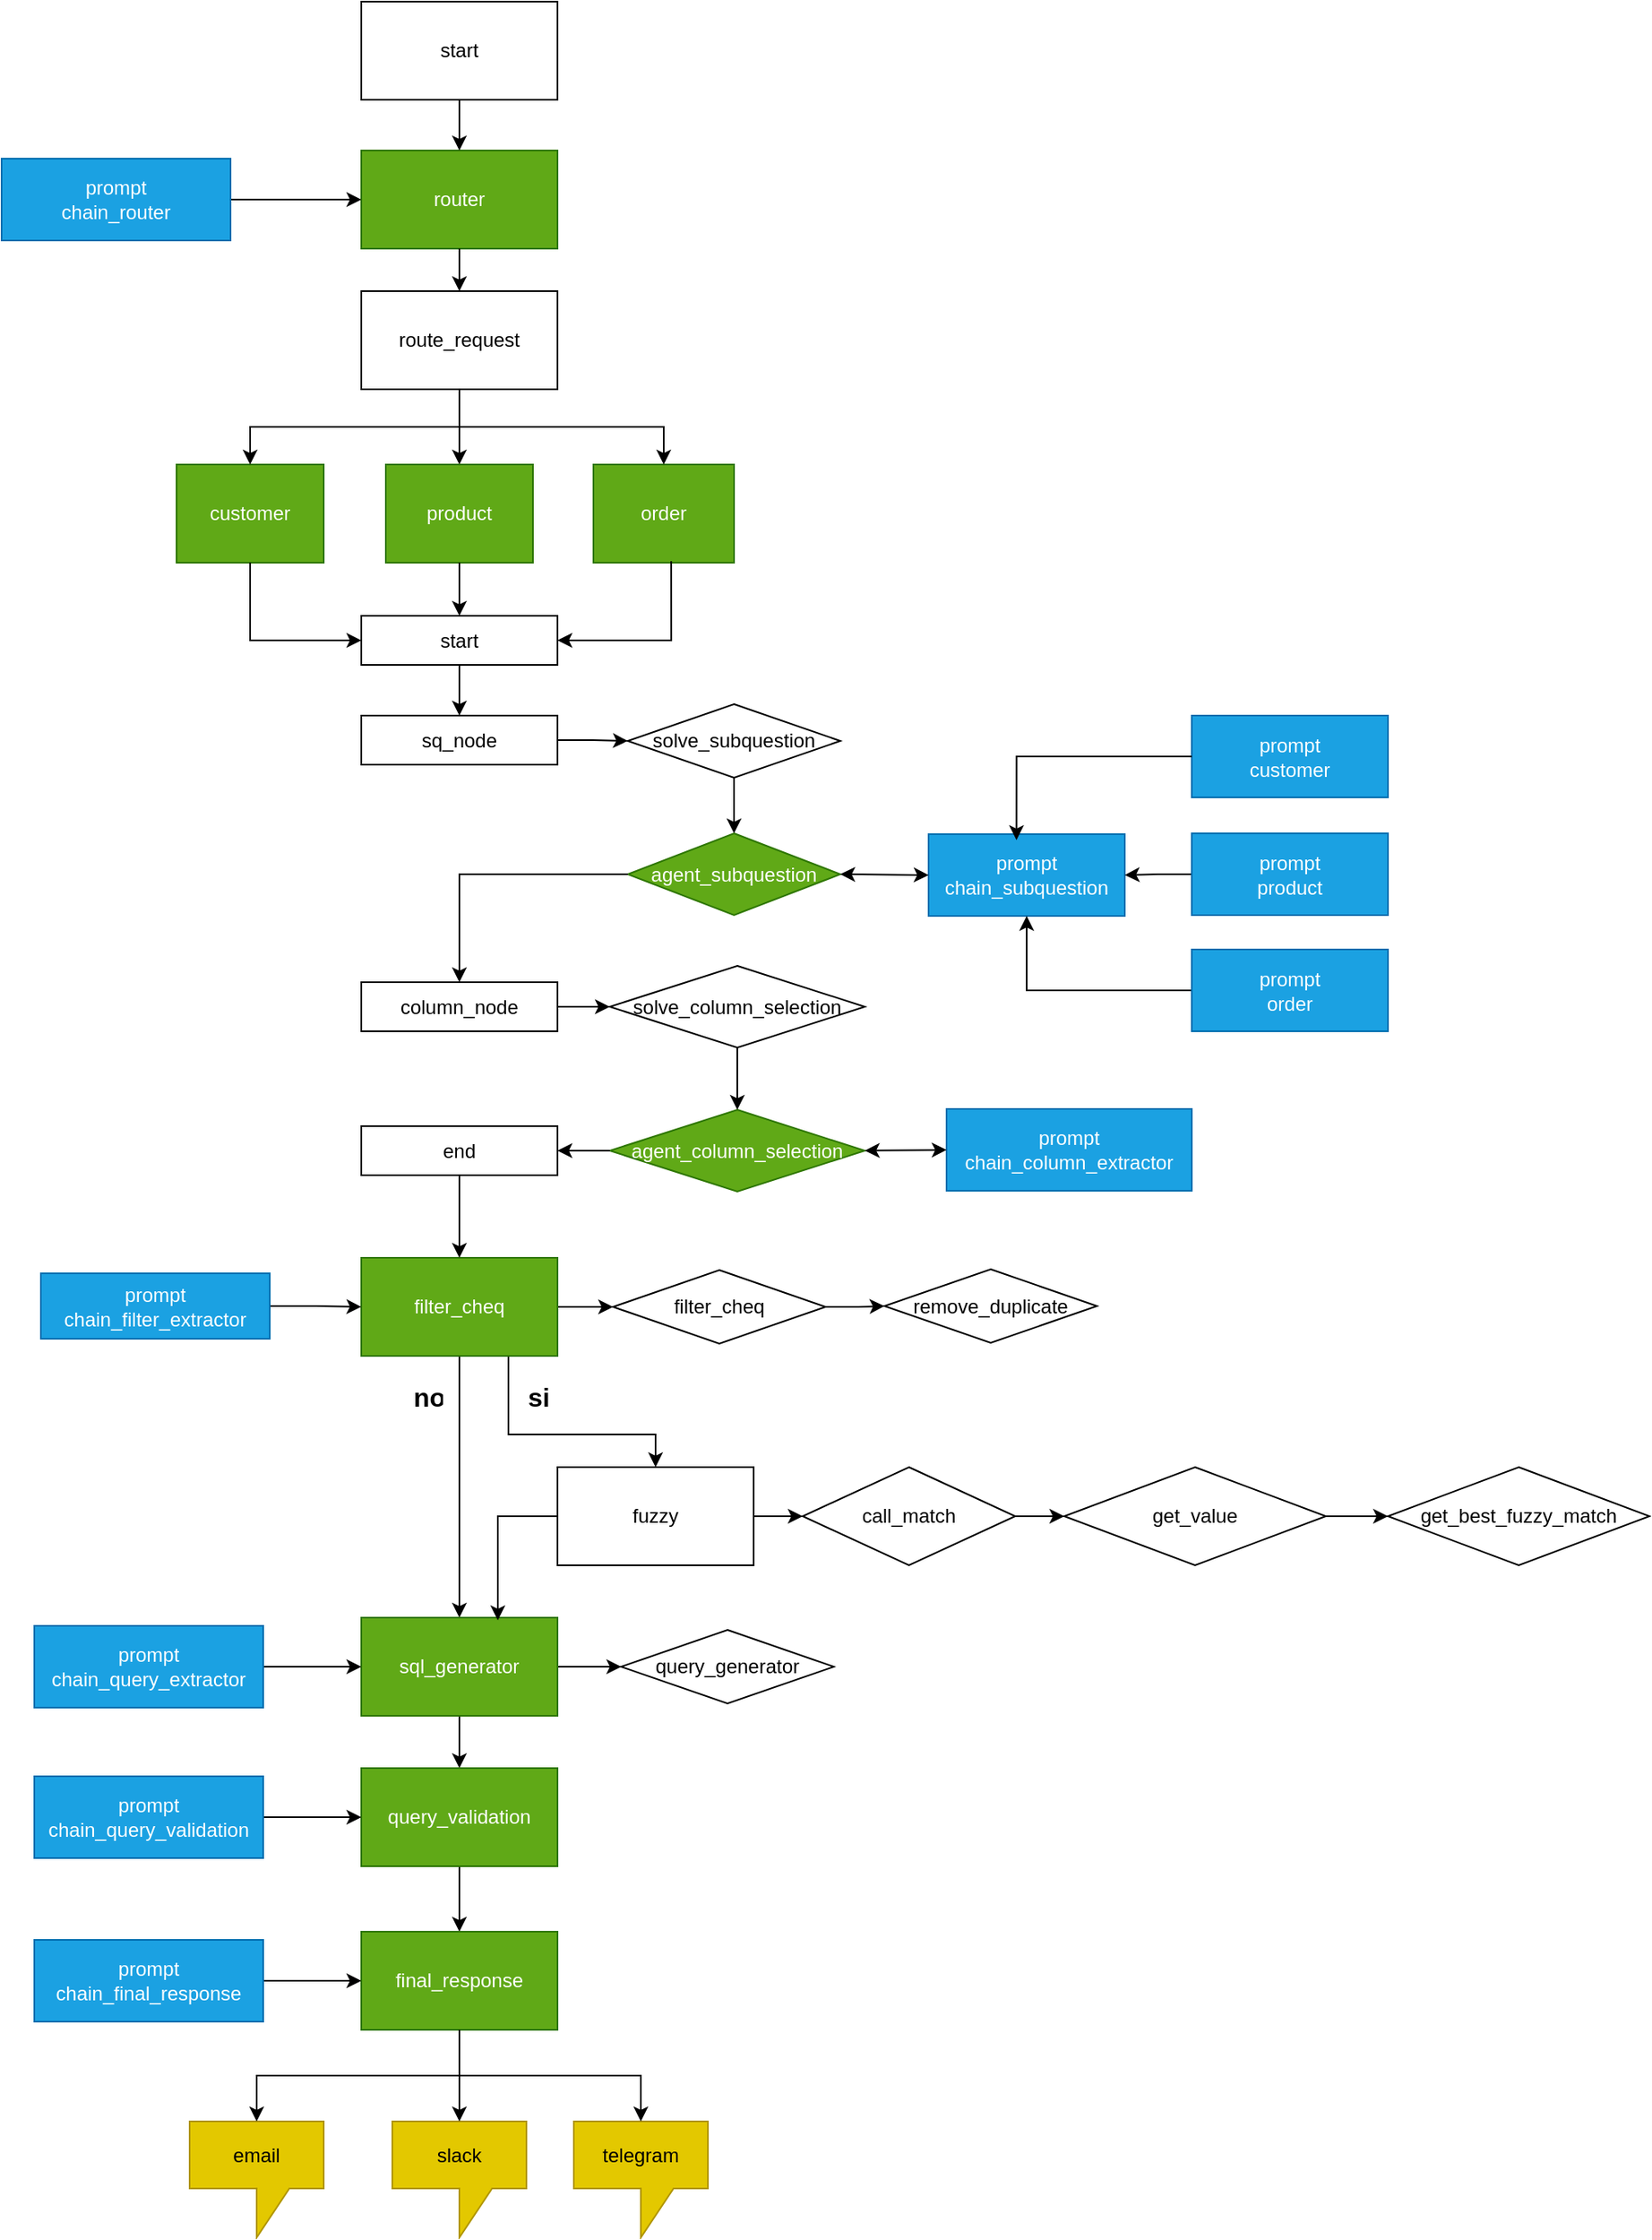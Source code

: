 <mxfile version="28.1.2">
  <diagram name="Página-1" id="yMN2R970tdEyCZdogHUm">
    <mxGraphModel dx="2560" dy="1496" grid="1" gridSize="10" guides="1" tooltips="1" connect="1" arrows="1" fold="1" page="1" pageScale="1" pageWidth="827" pageHeight="1169" math="0" shadow="0">
      <root>
        <mxCell id="wq5FVe9Nyy9I_SddA6Sb-0" />
        <mxCell id="wq5FVe9Nyy9I_SddA6Sb-1" parent="wq5FVe9Nyy9I_SddA6Sb-0" />
        <mxCell id="wq5FVe9Nyy9I_SddA6Sb-3" value="start" style="rounded=0;whiteSpace=wrap;html=1;" parent="wq5FVe9Nyy9I_SddA6Sb-1" vertex="1">
          <mxGeometry x="450" y="54" width="120" height="60" as="geometry" />
        </mxCell>
        <mxCell id="wq5FVe9Nyy9I_SddA6Sb-6" value="router" style="rounded=0;whiteSpace=wrap;html=1;fillColor=#60a917;fontColor=#ffffff;strokeColor=#2D7600;" parent="wq5FVe9Nyy9I_SddA6Sb-1" vertex="1">
          <mxGeometry x="450" y="145" width="120" height="60" as="geometry" />
        </mxCell>
        <mxCell id="wq5FVe9Nyy9I_SddA6Sb-8" value="start" style="rounded=0;whiteSpace=wrap;html=1;" parent="wq5FVe9Nyy9I_SddA6Sb-1" vertex="1">
          <mxGeometry x="450" y="429.5" width="120" height="30" as="geometry" />
        </mxCell>
        <mxCell id="wq5FVe9Nyy9I_SddA6Sb-9" style="edgeStyle=orthogonalEdgeStyle;rounded=0;orthogonalLoop=1;jettySize=auto;html=1;entryX=0;entryY=0.5;entryDx=0;entryDy=0;" parent="wq5FVe9Nyy9I_SddA6Sb-1" source="wq5FVe9Nyy9I_SddA6Sb-10" target="wq5FVe9Nyy9I_SddA6Sb-12" edge="1">
          <mxGeometry relative="1" as="geometry">
            <mxPoint x="604" y="505.5" as="targetPoint" />
          </mxGeometry>
        </mxCell>
        <mxCell id="wq5FVe9Nyy9I_SddA6Sb-10" value="sq_node" style="rounded=0;whiteSpace=wrap;html=1;" parent="wq5FVe9Nyy9I_SddA6Sb-1" vertex="1">
          <mxGeometry x="450" y="490.5" width="120" height="30" as="geometry" />
        </mxCell>
        <mxCell id="ncL1PexQsINka4UEdf1l-0" style="edgeStyle=orthogonalEdgeStyle;rounded=0;orthogonalLoop=1;jettySize=auto;html=1;entryX=0.5;entryY=0;entryDx=0;entryDy=0;" parent="wq5FVe9Nyy9I_SddA6Sb-1" source="wq5FVe9Nyy9I_SddA6Sb-12" target="wq5FVe9Nyy9I_SddA6Sb-14" edge="1">
          <mxGeometry relative="1" as="geometry" />
        </mxCell>
        <mxCell id="wq5FVe9Nyy9I_SddA6Sb-12" value="solve_subquestion" style="rhombus;whiteSpace=wrap;html=1;" parent="wq5FVe9Nyy9I_SddA6Sb-1" vertex="1">
          <mxGeometry x="613" y="483.5" width="130" height="45" as="geometry" />
        </mxCell>
        <mxCell id="wq5FVe9Nyy9I_SddA6Sb-14" value="agent_subquestion" style="rhombus;whiteSpace=wrap;html=1;fillColor=#60a917;fontColor=#ffffff;strokeColor=#2D7600;" parent="wq5FVe9Nyy9I_SddA6Sb-1" vertex="1">
          <mxGeometry x="613" y="562.5" width="130" height="50" as="geometry" />
        </mxCell>
        <mxCell id="wq5FVe9Nyy9I_SddA6Sb-15" value="prompt&lt;div&gt;chain_subquestion&lt;/div&gt;" style="rounded=0;whiteSpace=wrap;html=1;fillColor=#1ba1e2;fontColor=#ffffff;strokeColor=#006EAF;" parent="wq5FVe9Nyy9I_SddA6Sb-1" vertex="1">
          <mxGeometry x="797" y="563" width="120" height="50" as="geometry" />
        </mxCell>
        <mxCell id="wq5FVe9Nyy9I_SddA6Sb-16" value="" style="endArrow=classic;startArrow=classic;html=1;rounded=0;exitX=0;exitY=0.5;exitDx=0;exitDy=0;entryX=1;entryY=0.5;entryDx=0;entryDy=0;" parent="wq5FVe9Nyy9I_SddA6Sb-1" source="wq5FVe9Nyy9I_SddA6Sb-15" target="wq5FVe9Nyy9I_SddA6Sb-14" edge="1">
          <mxGeometry width="50" height="50" relative="1" as="geometry">
            <mxPoint x="589" y="698.5" as="sourcePoint" />
            <mxPoint x="639" y="648.5" as="targetPoint" />
          </mxGeometry>
        </mxCell>
        <mxCell id="wq5FVe9Nyy9I_SddA6Sb-17" value="column_node" style="rounded=0;whiteSpace=wrap;html=1;" parent="wq5FVe9Nyy9I_SddA6Sb-1" vertex="1">
          <mxGeometry x="450" y="653.5" width="120" height="30" as="geometry" />
        </mxCell>
        <mxCell id="wq5FVe9Nyy9I_SddA6Sb-19" value="solve_column_selection" style="rhombus;whiteSpace=wrap;html=1;" parent="wq5FVe9Nyy9I_SddA6Sb-1" vertex="1">
          <mxGeometry x="602" y="643.5" width="156" height="50" as="geometry" />
        </mxCell>
        <mxCell id="wq5FVe9Nyy9I_SddA6Sb-21" value="agent_column_selection" style="rhombus;whiteSpace=wrap;html=1;fillColor=#60a917;fontColor=#ffffff;strokeColor=#2D7600;" parent="wq5FVe9Nyy9I_SddA6Sb-1" vertex="1">
          <mxGeometry x="602" y="731.5" width="156" height="50" as="geometry" />
        </mxCell>
        <mxCell id="wq5FVe9Nyy9I_SddA6Sb-22" value="prompt&lt;div&gt;chain_column_extractor&lt;/div&gt;" style="rounded=0;whiteSpace=wrap;html=1;fillColor=#1ba1e2;fontColor=#ffffff;strokeColor=#006EAF;" parent="wq5FVe9Nyy9I_SddA6Sb-1" vertex="1">
          <mxGeometry x="808" y="731" width="150" height="50" as="geometry" />
        </mxCell>
        <mxCell id="wq5FVe9Nyy9I_SddA6Sb-23" value="" style="endArrow=classic;startArrow=classic;html=1;rounded=0;exitX=0;exitY=0.5;exitDx=0;exitDy=0;entryX=1;entryY=0.5;entryDx=0;entryDy=0;" parent="wq5FVe9Nyy9I_SddA6Sb-1" source="wq5FVe9Nyy9I_SddA6Sb-22" target="wq5FVe9Nyy9I_SddA6Sb-21" edge="1">
          <mxGeometry width="50" height="50" relative="1" as="geometry">
            <mxPoint x="532" y="659.5" as="sourcePoint" />
            <mxPoint x="743.0" y="720.5" as="targetPoint" />
          </mxGeometry>
        </mxCell>
        <mxCell id="wq5FVe9Nyy9I_SddA6Sb-25" value="end" style="rounded=0;whiteSpace=wrap;html=1;" parent="wq5FVe9Nyy9I_SddA6Sb-1" vertex="1">
          <mxGeometry x="450" y="741.5" width="120" height="30" as="geometry" />
        </mxCell>
        <mxCell id="wq5FVe9Nyy9I_SddA6Sb-26" style="edgeStyle=orthogonalEdgeStyle;rounded=0;orthogonalLoop=1;jettySize=auto;html=1;entryX=0;entryY=0.5;entryDx=0;entryDy=0;" parent="wq5FVe9Nyy9I_SddA6Sb-1" source="wq5FVe9Nyy9I_SddA6Sb-29" target="wq5FVe9Nyy9I_SddA6Sb-33" edge="1">
          <mxGeometry relative="1" as="geometry" />
        </mxCell>
        <mxCell id="wq5FVe9Nyy9I_SddA6Sb-27" style="edgeStyle=orthogonalEdgeStyle;rounded=0;orthogonalLoop=1;jettySize=auto;html=1;entryX=0.5;entryY=0;entryDx=0;entryDy=0;exitX=0.75;exitY=1;exitDx=0;exitDy=0;" parent="wq5FVe9Nyy9I_SddA6Sb-1" source="wq5FVe9Nyy9I_SddA6Sb-29" target="wq5FVe9Nyy9I_SddA6Sb-35" edge="1">
          <mxGeometry relative="1" as="geometry">
            <Array as="points">
              <mxPoint x="540" y="930" />
              <mxPoint x="630" y="930" />
            </Array>
          </mxGeometry>
        </mxCell>
        <mxCell id="wq5FVe9Nyy9I_SddA6Sb-28" style="edgeStyle=orthogonalEdgeStyle;rounded=0;orthogonalLoop=1;jettySize=auto;html=1;entryX=0.5;entryY=0;entryDx=0;entryDy=0;" parent="wq5FVe9Nyy9I_SddA6Sb-1" source="wq5FVe9Nyy9I_SddA6Sb-29" target="wq5FVe9Nyy9I_SddA6Sb-43" edge="1">
          <mxGeometry relative="1" as="geometry" />
        </mxCell>
        <mxCell id="wq5FVe9Nyy9I_SddA6Sb-29" value="filter_cheq" style="rounded=0;whiteSpace=wrap;html=1;fillColor=#60a917;fontColor=#ffffff;strokeColor=#2D7600;" parent="wq5FVe9Nyy9I_SddA6Sb-1" vertex="1">
          <mxGeometry x="450" y="822" width="120" height="60" as="geometry" />
        </mxCell>
        <mxCell id="pvVvnweU8bJruUa9JsGr-10" style="edgeStyle=orthogonalEdgeStyle;rounded=0;orthogonalLoop=1;jettySize=auto;html=1;" parent="wq5FVe9Nyy9I_SddA6Sb-1" source="wq5FVe9Nyy9I_SddA6Sb-30" target="wq5FVe9Nyy9I_SddA6Sb-29" edge="1">
          <mxGeometry relative="1" as="geometry" />
        </mxCell>
        <mxCell id="wq5FVe9Nyy9I_SddA6Sb-30" value="prompt&lt;div&gt;chain_filter_extractor&lt;/div&gt;" style="rounded=0;whiteSpace=wrap;html=1;fillColor=#1ba1e2;fontColor=#ffffff;strokeColor=#006EAF;" parent="wq5FVe9Nyy9I_SddA6Sb-1" vertex="1">
          <mxGeometry x="254" y="831.5" width="140" height="40" as="geometry" />
        </mxCell>
        <mxCell id="pvVvnweU8bJruUa9JsGr-14" style="edgeStyle=orthogonalEdgeStyle;rounded=0;orthogonalLoop=1;jettySize=auto;html=1;entryX=0;entryY=0.5;entryDx=0;entryDy=0;" parent="wq5FVe9Nyy9I_SddA6Sb-1" source="wq5FVe9Nyy9I_SddA6Sb-33" target="wq5FVe9Nyy9I_SddA6Sb-48" edge="1">
          <mxGeometry relative="1" as="geometry" />
        </mxCell>
        <mxCell id="wq5FVe9Nyy9I_SddA6Sb-33" value="filter_cheq" style="rhombus;whiteSpace=wrap;html=1;" parent="wq5FVe9Nyy9I_SddA6Sb-1" vertex="1">
          <mxGeometry x="604" y="829.5" width="130" height="45" as="geometry" />
        </mxCell>
        <mxCell id="pvVvnweU8bJruUa9JsGr-15" style="edgeStyle=orthogonalEdgeStyle;rounded=0;orthogonalLoop=1;jettySize=auto;html=1;entryX=0;entryY=0.5;entryDx=0;entryDy=0;" parent="wq5FVe9Nyy9I_SddA6Sb-1" source="wq5FVe9Nyy9I_SddA6Sb-35" target="wq5FVe9Nyy9I_SddA6Sb-37" edge="1">
          <mxGeometry relative="1" as="geometry" />
        </mxCell>
        <mxCell id="wq5FVe9Nyy9I_SddA6Sb-35" value="fuzzy" style="rounded=0;whiteSpace=wrap;html=1;" parent="wq5FVe9Nyy9I_SddA6Sb-1" vertex="1">
          <mxGeometry x="570" y="950" width="120" height="60" as="geometry" />
        </mxCell>
        <mxCell id="pvVvnweU8bJruUa9JsGr-16" style="edgeStyle=orthogonalEdgeStyle;rounded=0;orthogonalLoop=1;jettySize=auto;html=1;entryX=0;entryY=0.5;entryDx=0;entryDy=0;" parent="wq5FVe9Nyy9I_SddA6Sb-1" source="wq5FVe9Nyy9I_SddA6Sb-37" target="wq5FVe9Nyy9I_SddA6Sb-39" edge="1">
          <mxGeometry relative="1" as="geometry" />
        </mxCell>
        <mxCell id="wq5FVe9Nyy9I_SddA6Sb-37" value="call_match" style="rhombus;whiteSpace=wrap;html=1;" parent="wq5FVe9Nyy9I_SddA6Sb-1" vertex="1">
          <mxGeometry x="720" y="950" width="130" height="60" as="geometry" />
        </mxCell>
        <mxCell id="pvVvnweU8bJruUa9JsGr-17" style="edgeStyle=orthogonalEdgeStyle;rounded=0;orthogonalLoop=1;jettySize=auto;html=1;entryX=0;entryY=0.5;entryDx=0;entryDy=0;" parent="wq5FVe9Nyy9I_SddA6Sb-1" source="wq5FVe9Nyy9I_SddA6Sb-39" target="wq5FVe9Nyy9I_SddA6Sb-40" edge="1">
          <mxGeometry relative="1" as="geometry" />
        </mxCell>
        <mxCell id="wq5FVe9Nyy9I_SddA6Sb-39" value="get_value" style="rhombus;whiteSpace=wrap;html=1;" parent="wq5FVe9Nyy9I_SddA6Sb-1" vertex="1">
          <mxGeometry x="880" y="950" width="160" height="60" as="geometry" />
        </mxCell>
        <mxCell id="wq5FVe9Nyy9I_SddA6Sb-40" value="get_best_fuzzy_match" style="rhombus;whiteSpace=wrap;html=1;" parent="wq5FVe9Nyy9I_SddA6Sb-1" vertex="1">
          <mxGeometry x="1078" y="950" width="160" height="60" as="geometry" />
        </mxCell>
        <mxCell id="wq5FVe9Nyy9I_SddA6Sb-41" style="edgeStyle=orthogonalEdgeStyle;rounded=0;orthogonalLoop=1;jettySize=auto;html=1;entryX=0;entryY=0.5;entryDx=0;entryDy=0;" parent="wq5FVe9Nyy9I_SddA6Sb-1" source="wq5FVe9Nyy9I_SddA6Sb-43" target="wq5FVe9Nyy9I_SddA6Sb-50" edge="1">
          <mxGeometry relative="1" as="geometry" />
        </mxCell>
        <mxCell id="wq5FVe9Nyy9I_SddA6Sb-42" style="edgeStyle=orthogonalEdgeStyle;rounded=0;orthogonalLoop=1;jettySize=auto;html=1;entryX=0.5;entryY=0;entryDx=0;entryDy=0;" parent="wq5FVe9Nyy9I_SddA6Sb-1" source="wq5FVe9Nyy9I_SddA6Sb-43" target="wq5FVe9Nyy9I_SddA6Sb-63" edge="1">
          <mxGeometry relative="1" as="geometry" />
        </mxCell>
        <mxCell id="wq5FVe9Nyy9I_SddA6Sb-43" value="sql_generator" style="rounded=0;whiteSpace=wrap;html=1;fillColor=#60a917;fontColor=#ffffff;strokeColor=#2D7600;" parent="wq5FVe9Nyy9I_SddA6Sb-1" vertex="1">
          <mxGeometry x="450" y="1042" width="120" height="60" as="geometry" />
        </mxCell>
        <mxCell id="wq5FVe9Nyy9I_SddA6Sb-44" value="&lt;h1 style=&quot;margin-top: 0px;&quot;&gt;si&lt;/h1&gt;" style="text;html=1;whiteSpace=wrap;overflow=hidden;rounded=0;fontSize=8;" parent="wq5FVe9Nyy9I_SddA6Sb-1" vertex="1">
          <mxGeometry x="550" y="891" width="20" height="30" as="geometry" />
        </mxCell>
        <mxCell id="wq5FVe9Nyy9I_SddA6Sb-45" value="&lt;h1 style=&quot;margin-top: 0px;&quot;&gt;no&lt;/h1&gt;" style="text;html=1;whiteSpace=wrap;overflow=hidden;rounded=0;fontSize=8;" parent="wq5FVe9Nyy9I_SddA6Sb-1" vertex="1">
          <mxGeometry x="480" y="891" width="20" height="30" as="geometry" />
        </mxCell>
        <mxCell id="wq5FVe9Nyy9I_SddA6Sb-46" style="edgeStyle=orthogonalEdgeStyle;rounded=0;orthogonalLoop=1;jettySize=auto;html=1;entryX=0.696;entryY=0.027;entryDx=0;entryDy=0;entryPerimeter=0;exitX=0;exitY=0.5;exitDx=0;exitDy=0;" parent="wq5FVe9Nyy9I_SddA6Sb-1" source="wq5FVe9Nyy9I_SddA6Sb-35" target="wq5FVe9Nyy9I_SddA6Sb-43" edge="1">
          <mxGeometry relative="1" as="geometry" />
        </mxCell>
        <mxCell id="pvVvnweU8bJruUa9JsGr-18" style="edgeStyle=orthogonalEdgeStyle;rounded=0;orthogonalLoop=1;jettySize=auto;html=1;entryX=0;entryY=0.5;entryDx=0;entryDy=0;" parent="wq5FVe9Nyy9I_SddA6Sb-1" source="wq5FVe9Nyy9I_SddA6Sb-47" target="wq5FVe9Nyy9I_SddA6Sb-43" edge="1">
          <mxGeometry relative="1" as="geometry" />
        </mxCell>
        <mxCell id="wq5FVe9Nyy9I_SddA6Sb-47" value="prompt&lt;div&gt;chain_query_extractor&lt;/div&gt;" style="rounded=0;whiteSpace=wrap;html=1;fillColor=#1ba1e2;fontColor=#ffffff;strokeColor=#006EAF;" parent="wq5FVe9Nyy9I_SddA6Sb-1" vertex="1">
          <mxGeometry x="250" y="1047" width="140" height="50" as="geometry" />
        </mxCell>
        <mxCell id="wq5FVe9Nyy9I_SddA6Sb-48" value="remove_duplicate" style="rhombus;whiteSpace=wrap;html=1;" parent="wq5FVe9Nyy9I_SddA6Sb-1" vertex="1">
          <mxGeometry x="770" y="829" width="130" height="45" as="geometry" />
        </mxCell>
        <mxCell id="wq5FVe9Nyy9I_SddA6Sb-50" value="query_generator" style="rhombus;whiteSpace=wrap;html=1;" parent="wq5FVe9Nyy9I_SddA6Sb-1" vertex="1">
          <mxGeometry x="609" y="1049.5" width="130" height="45" as="geometry" />
        </mxCell>
        <mxCell id="wq5FVe9Nyy9I_SddA6Sb-53" style="edgeStyle=orthogonalEdgeStyle;rounded=0;orthogonalLoop=1;jettySize=auto;html=1;entryX=0.5;entryY=0;entryDx=0;entryDy=0;" parent="wq5FVe9Nyy9I_SddA6Sb-1" source="wq5FVe9Nyy9I_SddA6Sb-54" target="wq5FVe9Nyy9I_SddA6Sb-58" edge="1">
          <mxGeometry relative="1" as="geometry">
            <mxPoint x="510" y="314" as="targetPoint" />
          </mxGeometry>
        </mxCell>
        <mxCell id="wq5FVe9Nyy9I_SddA6Sb-54" value="route_request" style="rounded=0;whiteSpace=wrap;html=1;" parent="wq5FVe9Nyy9I_SddA6Sb-1" vertex="1">
          <mxGeometry x="450" y="231" width="120" height="60" as="geometry" />
        </mxCell>
        <mxCell id="wq5FVe9Nyy9I_SddA6Sb-56" value="customer" style="rounded=0;whiteSpace=wrap;html=1;fillColor=#60a917;fontColor=#ffffff;strokeColor=#2D7600;" parent="wq5FVe9Nyy9I_SddA6Sb-1" vertex="1">
          <mxGeometry x="337" y="337" width="90" height="60" as="geometry" />
        </mxCell>
        <mxCell id="wq5FVe9Nyy9I_SddA6Sb-58" value="product" style="rounded=0;whiteSpace=wrap;html=1;fillColor=#60a917;fontColor=#ffffff;strokeColor=#2D7600;" parent="wq5FVe9Nyy9I_SddA6Sb-1" vertex="1">
          <mxGeometry x="465" y="337" width="90" height="60" as="geometry" />
        </mxCell>
        <mxCell id="wq5FVe9Nyy9I_SddA6Sb-60" value="order" style="rounded=0;whiteSpace=wrap;html=1;fillColor=#60a917;fontColor=#ffffff;strokeColor=#2D7600;" parent="wq5FVe9Nyy9I_SddA6Sb-1" vertex="1">
          <mxGeometry x="592" y="337" width="86" height="60" as="geometry" />
        </mxCell>
        <mxCell id="pvVvnweU8bJruUa9JsGr-12" style="edgeStyle=orthogonalEdgeStyle;rounded=0;orthogonalLoop=1;jettySize=auto;html=1;entryX=0;entryY=0.5;entryDx=0;entryDy=0;" parent="wq5FVe9Nyy9I_SddA6Sb-1" source="wq5FVe9Nyy9I_SddA6Sb-61" target="wq5FVe9Nyy9I_SddA6Sb-6" edge="1">
          <mxGeometry relative="1" as="geometry" />
        </mxCell>
        <mxCell id="wq5FVe9Nyy9I_SddA6Sb-61" value="prompt&lt;div&gt;chain_router&lt;/div&gt;" style="rounded=0;whiteSpace=wrap;html=1;fillColor=#1ba1e2;fontColor=#ffffff;strokeColor=#006EAF;" parent="wq5FVe9Nyy9I_SddA6Sb-1" vertex="1">
          <mxGeometry x="230" y="150" width="140" height="50" as="geometry" />
        </mxCell>
        <mxCell id="wq5FVe9Nyy9I_SddA6Sb-62" style="edgeStyle=orthogonalEdgeStyle;rounded=0;orthogonalLoop=1;jettySize=auto;html=1;entryX=0.5;entryY=0;entryDx=0;entryDy=0;" parent="wq5FVe9Nyy9I_SddA6Sb-1" source="wq5FVe9Nyy9I_SddA6Sb-63" target="wq5FVe9Nyy9I_SddA6Sb-64" edge="1">
          <mxGeometry relative="1" as="geometry" />
        </mxCell>
        <mxCell id="wq5FVe9Nyy9I_SddA6Sb-63" value="query_validation" style="rounded=0;whiteSpace=wrap;html=1;fillColor=#60a917;fontColor=#ffffff;strokeColor=#2D7600;" parent="wq5FVe9Nyy9I_SddA6Sb-1" vertex="1">
          <mxGeometry x="450" y="1134" width="120" height="60" as="geometry" />
        </mxCell>
        <mxCell id="wq5FVe9Nyy9I_SddA6Sb-64" value="final_response" style="rounded=0;whiteSpace=wrap;html=1;fillColor=#60a917;fontColor=#ffffff;strokeColor=#2D7600;" parent="wq5FVe9Nyy9I_SddA6Sb-1" vertex="1">
          <mxGeometry x="450" y="1234" width="120" height="60" as="geometry" />
        </mxCell>
        <mxCell id="wq5FVe9Nyy9I_SddA6Sb-65" style="edgeStyle=orthogonalEdgeStyle;rounded=0;orthogonalLoop=1;jettySize=auto;html=1;entryX=0.5;entryY=0;entryDx=0;entryDy=0;exitX=0.5;exitY=1;exitDx=0;exitDy=0;" parent="wq5FVe9Nyy9I_SddA6Sb-1" source="wq5FVe9Nyy9I_SddA6Sb-3" target="wq5FVe9Nyy9I_SddA6Sb-6" edge="1">
          <mxGeometry relative="1" as="geometry">
            <mxPoint x="510" y="159" as="sourcePoint" />
          </mxGeometry>
        </mxCell>
        <mxCell id="wq5FVe9Nyy9I_SddA6Sb-67" style="edgeStyle=orthogonalEdgeStyle;rounded=0;orthogonalLoop=1;jettySize=auto;html=1;exitX=0.5;exitY=1;exitDx=0;exitDy=0;" parent="wq5FVe9Nyy9I_SddA6Sb-1" source="wq5FVe9Nyy9I_SddA6Sb-6" target="wq5FVe9Nyy9I_SddA6Sb-54" edge="1">
          <mxGeometry relative="1" as="geometry">
            <mxPoint x="510" y="291.0" as="sourcePoint" />
          </mxGeometry>
        </mxCell>
        <mxCell id="wq5FVe9Nyy9I_SddA6Sb-69" style="edgeStyle=orthogonalEdgeStyle;rounded=0;orthogonalLoop=1;jettySize=auto;html=1;entryX=0.5;entryY=0;entryDx=0;entryDy=0;exitX=0.5;exitY=1;exitDx=0;exitDy=0;" parent="wq5FVe9Nyy9I_SddA6Sb-1" source="wq5FVe9Nyy9I_SddA6Sb-54" target="wq5FVe9Nyy9I_SddA6Sb-56" edge="1">
          <mxGeometry relative="1" as="geometry">
            <mxPoint x="465" y="326" as="sourcePoint" />
          </mxGeometry>
        </mxCell>
        <mxCell id="wq5FVe9Nyy9I_SddA6Sb-71" style="edgeStyle=orthogonalEdgeStyle;rounded=0;orthogonalLoop=1;jettySize=auto;html=1;entryX=0.5;entryY=0;entryDx=0;entryDy=0;exitX=0.5;exitY=1;exitDx=0;exitDy=0;" parent="wq5FVe9Nyy9I_SddA6Sb-1" source="wq5FVe9Nyy9I_SddA6Sb-54" target="wq5FVe9Nyy9I_SddA6Sb-60" edge="1">
          <mxGeometry relative="1" as="geometry">
            <mxPoint x="555" y="326" as="sourcePoint" />
          </mxGeometry>
        </mxCell>
        <mxCell id="wq5FVe9Nyy9I_SddA6Sb-73" style="edgeStyle=orthogonalEdgeStyle;rounded=0;orthogonalLoop=1;jettySize=auto;html=1;entryX=0;entryY=0.5;entryDx=0;entryDy=0;exitX=0.5;exitY=1;exitDx=0;exitDy=0;" parent="wq5FVe9Nyy9I_SddA6Sb-1" source="wq5FVe9Nyy9I_SddA6Sb-56" target="wq5FVe9Nyy9I_SddA6Sb-8" edge="1">
          <mxGeometry relative="1" as="geometry">
            <mxPoint x="382" y="500" as="sourcePoint" />
          </mxGeometry>
        </mxCell>
        <mxCell id="wq5FVe9Nyy9I_SddA6Sb-75" style="edgeStyle=orthogonalEdgeStyle;rounded=0;orthogonalLoop=1;jettySize=auto;html=1;entryX=0.5;entryY=0;entryDx=0;entryDy=0;exitX=0.5;exitY=1;exitDx=0;exitDy=0;" parent="wq5FVe9Nyy9I_SddA6Sb-1" source="wq5FVe9Nyy9I_SddA6Sb-58" target="wq5FVe9Nyy9I_SddA6Sb-8" edge="1">
          <mxGeometry relative="1" as="geometry">
            <mxPoint x="510" y="500" as="sourcePoint" />
          </mxGeometry>
        </mxCell>
        <mxCell id="wq5FVe9Nyy9I_SddA6Sb-77" style="edgeStyle=orthogonalEdgeStyle;rounded=0;orthogonalLoop=1;jettySize=auto;html=1;entryX=1;entryY=0.5;entryDx=0;entryDy=0;exitX=0.553;exitY=0.986;exitDx=0;exitDy=0;exitPerimeter=0;" parent="wq5FVe9Nyy9I_SddA6Sb-1" source="wq5FVe9Nyy9I_SddA6Sb-60" target="wq5FVe9Nyy9I_SddA6Sb-8" edge="1">
          <mxGeometry relative="1" as="geometry">
            <mxPoint x="635" y="500" as="sourcePoint" />
          </mxGeometry>
        </mxCell>
        <mxCell id="wq5FVe9Nyy9I_SddA6Sb-79" style="edgeStyle=orthogonalEdgeStyle;rounded=0;orthogonalLoop=1;jettySize=auto;html=1;entryX=0.5;entryY=0;entryDx=0;entryDy=0;exitX=0.5;exitY=1;exitDx=0;exitDy=0;" parent="wq5FVe9Nyy9I_SddA6Sb-1" source="wq5FVe9Nyy9I_SddA6Sb-8" target="wq5FVe9Nyy9I_SddA6Sb-10" edge="1">
          <mxGeometry relative="1" as="geometry">
            <mxPoint x="510" y="707.5" as="sourcePoint" />
          </mxGeometry>
        </mxCell>
        <mxCell id="wq5FVe9Nyy9I_SddA6Sb-85" style="edgeStyle=orthogonalEdgeStyle;rounded=0;orthogonalLoop=1;jettySize=auto;html=1;entryX=0.5;entryY=0;entryDx=0;entryDy=0;exitX=0;exitY=0.5;exitDx=0;exitDy=0;" parent="wq5FVe9Nyy9I_SddA6Sb-1" source="wq5FVe9Nyy9I_SddA6Sb-14" target="wq5FVe9Nyy9I_SddA6Sb-17" edge="1">
          <mxGeometry relative="1" as="geometry">
            <mxPoint x="510" y="637" as="targetPoint" />
            <mxPoint x="541" y="587.5" as="sourcePoint" />
          </mxGeometry>
        </mxCell>
        <mxCell id="wq5FVe9Nyy9I_SddA6Sb-87" style="edgeStyle=orthogonalEdgeStyle;rounded=0;orthogonalLoop=1;jettySize=auto;html=1;entryX=0;entryY=0.5;entryDx=0;entryDy=0;exitX=1;exitY=0.5;exitDx=0;exitDy=0;" parent="wq5FVe9Nyy9I_SddA6Sb-1" source="wq5FVe9Nyy9I_SddA6Sb-17" target="wq5FVe9Nyy9I_SddA6Sb-19" edge="1">
          <mxGeometry relative="1" as="geometry">
            <mxPoint x="751.5" y="668.241" as="sourcePoint" />
          </mxGeometry>
        </mxCell>
        <mxCell id="wq5FVe9Nyy9I_SddA6Sb-90" style="edgeStyle=orthogonalEdgeStyle;rounded=0;orthogonalLoop=1;jettySize=auto;html=1;entryX=0.5;entryY=0;entryDx=0;entryDy=0;exitX=0.5;exitY=1;exitDx=0;exitDy=0;" parent="wq5FVe9Nyy9I_SddA6Sb-1" source="wq5FVe9Nyy9I_SddA6Sb-19" target="wq5FVe9Nyy9I_SddA6Sb-21" edge="1">
          <mxGeometry relative="1" as="geometry">
            <mxPoint x="680.0" y="758.0" as="sourcePoint" />
          </mxGeometry>
        </mxCell>
        <mxCell id="wq5FVe9Nyy9I_SddA6Sb-92" style="edgeStyle=orthogonalEdgeStyle;rounded=0;orthogonalLoop=1;jettySize=auto;html=1;entryX=1;entryY=0.5;entryDx=0;entryDy=0;exitX=0;exitY=0.5;exitDx=0;exitDy=0;" parent="wq5FVe9Nyy9I_SddA6Sb-1" source="wq5FVe9Nyy9I_SddA6Sb-21" target="wq5FVe9Nyy9I_SddA6Sb-25" edge="1">
          <mxGeometry relative="1" as="geometry">
            <mxPoint x="604" y="756.517" as="sourcePoint" />
          </mxGeometry>
        </mxCell>
        <mxCell id="wq5FVe9Nyy9I_SddA6Sb-94" style="edgeStyle=orthogonalEdgeStyle;rounded=0;orthogonalLoop=1;jettySize=auto;html=1;exitX=0.5;exitY=1;exitDx=0;exitDy=0;" parent="wq5FVe9Nyy9I_SddA6Sb-1" source="wq5FVe9Nyy9I_SddA6Sb-25" target="wq5FVe9Nyy9I_SddA6Sb-29" edge="1">
          <mxGeometry relative="1" as="geometry">
            <mxPoint x="510" y="1130" as="sourcePoint" />
          </mxGeometry>
        </mxCell>
        <mxCell id="pvVvnweU8bJruUa9JsGr-0" value="prompt&lt;div&gt;customer&lt;/div&gt;" style="rounded=0;whiteSpace=wrap;html=1;fillColor=#1ba1e2;fontColor=#ffffff;strokeColor=#006EAF;" parent="wq5FVe9Nyy9I_SddA6Sb-1" vertex="1">
          <mxGeometry x="958" y="490.5" width="120" height="50" as="geometry" />
        </mxCell>
        <mxCell id="pvVvnweU8bJruUa9JsGr-4" style="edgeStyle=orthogonalEdgeStyle;rounded=0;orthogonalLoop=1;jettySize=auto;html=1;entryX=1;entryY=0.5;entryDx=0;entryDy=0;" parent="wq5FVe9Nyy9I_SddA6Sb-1" source="pvVvnweU8bJruUa9JsGr-1" target="wq5FVe9Nyy9I_SddA6Sb-15" edge="1">
          <mxGeometry relative="1" as="geometry" />
        </mxCell>
        <mxCell id="pvVvnweU8bJruUa9JsGr-1" value="prompt&lt;div&gt;product&lt;/div&gt;" style="rounded=0;whiteSpace=wrap;html=1;fillColor=#1ba1e2;fontColor=#ffffff;strokeColor=#006EAF;" parent="wq5FVe9Nyy9I_SddA6Sb-1" vertex="1">
          <mxGeometry x="958" y="562.5" width="120" height="50" as="geometry" />
        </mxCell>
        <mxCell id="pvVvnweU8bJruUa9JsGr-5" style="edgeStyle=orthogonalEdgeStyle;rounded=0;orthogonalLoop=1;jettySize=auto;html=1;entryX=0.5;entryY=1;entryDx=0;entryDy=0;" parent="wq5FVe9Nyy9I_SddA6Sb-1" source="pvVvnweU8bJruUa9JsGr-2" target="wq5FVe9Nyy9I_SddA6Sb-15" edge="1">
          <mxGeometry relative="1" as="geometry" />
        </mxCell>
        <mxCell id="pvVvnweU8bJruUa9JsGr-2" value="prompt&lt;div&gt;order&lt;/div&gt;" style="rounded=0;whiteSpace=wrap;html=1;fillColor=#1ba1e2;fontColor=#ffffff;strokeColor=#006EAF;" parent="wq5FVe9Nyy9I_SddA6Sb-1" vertex="1">
          <mxGeometry x="958" y="633.5" width="120" height="50" as="geometry" />
        </mxCell>
        <mxCell id="pvVvnweU8bJruUa9JsGr-3" style="edgeStyle=orthogonalEdgeStyle;rounded=0;orthogonalLoop=1;jettySize=auto;html=1;entryX=0.448;entryY=0.072;entryDx=0;entryDy=0;entryPerimeter=0;" parent="wq5FVe9Nyy9I_SddA6Sb-1" source="pvVvnweU8bJruUa9JsGr-0" target="wq5FVe9Nyy9I_SddA6Sb-15" edge="1">
          <mxGeometry relative="1" as="geometry" />
        </mxCell>
        <mxCell id="pvVvnweU8bJruUa9JsGr-19" style="edgeStyle=orthogonalEdgeStyle;rounded=0;orthogonalLoop=1;jettySize=auto;html=1;" parent="wq5FVe9Nyy9I_SddA6Sb-1" source="pvVvnweU8bJruUa9JsGr-6" target="wq5FVe9Nyy9I_SddA6Sb-63" edge="1">
          <mxGeometry relative="1" as="geometry" />
        </mxCell>
        <mxCell id="pvVvnweU8bJruUa9JsGr-6" value="prompt&lt;div&gt;chain_query_validation&lt;/div&gt;" style="rounded=0;whiteSpace=wrap;html=1;fillColor=#1ba1e2;fontColor=#ffffff;strokeColor=#006EAF;" parent="wq5FVe9Nyy9I_SddA6Sb-1" vertex="1">
          <mxGeometry x="250" y="1139" width="140" height="50" as="geometry" />
        </mxCell>
        <mxCell id="pvVvnweU8bJruUa9JsGr-20" style="edgeStyle=orthogonalEdgeStyle;rounded=0;orthogonalLoop=1;jettySize=auto;html=1;entryX=0;entryY=0.5;entryDx=0;entryDy=0;" parent="wq5FVe9Nyy9I_SddA6Sb-1" source="pvVvnweU8bJruUa9JsGr-7" target="wq5FVe9Nyy9I_SddA6Sb-64" edge="1">
          <mxGeometry relative="1" as="geometry" />
        </mxCell>
        <mxCell id="pvVvnweU8bJruUa9JsGr-7" value="prompt&lt;div&gt;chain_final_response&lt;/div&gt;" style="rounded=0;whiteSpace=wrap;html=1;fillColor=#1ba1e2;fontColor=#ffffff;strokeColor=#006EAF;" parent="wq5FVe9Nyy9I_SddA6Sb-1" vertex="1">
          <mxGeometry x="250" y="1239" width="140" height="50" as="geometry" />
        </mxCell>
        <mxCell id="RuEo1wD-fZ8MWTU7WWaX-0" value="email" style="shape=callout;whiteSpace=wrap;html=1;perimeter=calloutPerimeter;fillColor=#e3c800;fontColor=#000000;strokeColor=#B09500;" vertex="1" parent="wq5FVe9Nyy9I_SddA6Sb-1">
          <mxGeometry x="345" y="1350" width="82" height="71" as="geometry" />
        </mxCell>
        <mxCell id="RuEo1wD-fZ8MWTU7WWaX-1" value="slack" style="shape=callout;whiteSpace=wrap;html=1;perimeter=calloutPerimeter;fillColor=#e3c800;fontColor=#000000;strokeColor=#B09500;" vertex="1" parent="wq5FVe9Nyy9I_SddA6Sb-1">
          <mxGeometry x="469" y="1350" width="82" height="71" as="geometry" />
        </mxCell>
        <mxCell id="RuEo1wD-fZ8MWTU7WWaX-2" value="telegram" style="shape=callout;whiteSpace=wrap;html=1;perimeter=calloutPerimeter;fillColor=#e3c800;fontColor=#000000;strokeColor=#B09500;" vertex="1" parent="wq5FVe9Nyy9I_SddA6Sb-1">
          <mxGeometry x="580" y="1350" width="82" height="71" as="geometry" />
        </mxCell>
        <mxCell id="RuEo1wD-fZ8MWTU7WWaX-3" style="edgeStyle=orthogonalEdgeStyle;rounded=0;orthogonalLoop=1;jettySize=auto;html=1;entryX=0.5;entryY=0;entryDx=0;entryDy=0;entryPerimeter=0;" edge="1" parent="wq5FVe9Nyy9I_SddA6Sb-1" source="wq5FVe9Nyy9I_SddA6Sb-64" target="RuEo1wD-fZ8MWTU7WWaX-1">
          <mxGeometry relative="1" as="geometry" />
        </mxCell>
        <mxCell id="RuEo1wD-fZ8MWTU7WWaX-4" style="edgeStyle=orthogonalEdgeStyle;rounded=0;orthogonalLoop=1;jettySize=auto;html=1;entryX=0.5;entryY=0;entryDx=0;entryDy=0;entryPerimeter=0;exitX=0.5;exitY=1;exitDx=0;exitDy=0;" edge="1" parent="wq5FVe9Nyy9I_SddA6Sb-1" source="wq5FVe9Nyy9I_SddA6Sb-64" target="RuEo1wD-fZ8MWTU7WWaX-0">
          <mxGeometry relative="1" as="geometry" />
        </mxCell>
        <mxCell id="RuEo1wD-fZ8MWTU7WWaX-5" style="edgeStyle=orthogonalEdgeStyle;rounded=0;orthogonalLoop=1;jettySize=auto;html=1;entryX=0.5;entryY=0;entryDx=0;entryDy=0;entryPerimeter=0;exitX=0.5;exitY=1;exitDx=0;exitDy=0;" edge="1" parent="wq5FVe9Nyy9I_SddA6Sb-1" source="wq5FVe9Nyy9I_SddA6Sb-64" target="RuEo1wD-fZ8MWTU7WWaX-2">
          <mxGeometry relative="1" as="geometry" />
        </mxCell>
      </root>
    </mxGraphModel>
  </diagram>
</mxfile>
